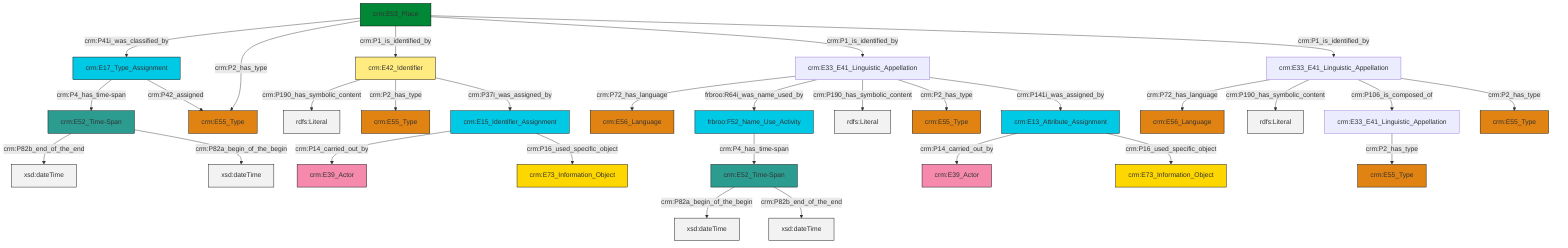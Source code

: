 graph TD
classDef Literal fill:#f2f2f2,stroke:#000000;
classDef CRM_Entity fill:#FFFFFF,stroke:#000000;
classDef Temporal_Entity fill:#00C9E6, stroke:#000000;
classDef Type fill:#E18312, stroke:#000000;
classDef Time-Span fill:#2C9C91, stroke:#000000;
classDef Appellation fill:#FFEB7F, stroke:#000000;
classDef Place fill:#008836, stroke:#000000;
classDef Persistent_Item fill:#B266B2, stroke:#000000;
classDef Conceptual_Object fill:#FFD700, stroke:#000000;
classDef Physical_Thing fill:#D2B48C, stroke:#000000;
classDef Actor fill:#f58aad, stroke:#000000;
classDef PC_Classes fill:#4ce600, stroke:#000000;
classDef Multi fill:#cccccc,stroke:#000000;

0["crm:E53_Place"]:::Place -->|crm:P41i_was_classified_by| 1["crm:E17_Type_Assignment"]:::Temporal_Entity
0["crm:E53_Place"]:::Place -->|crm:P2_has_type| 2["crm:E55_Type"]:::Type
0["crm:E53_Place"]:::Place -->|crm:P1_is_identified_by| 11["crm:E42_Identifier"]:::Appellation
12["crm:E13_Attribute_Assignment"]:::Temporal_Entity -->|crm:P14_carried_out_by| 7["crm:E39_Actor"]:::Actor
0["crm:E53_Place"]:::Place -->|crm:P1_is_identified_by| 17["crm:E33_E41_Linguistic_Appellation"]:::Default
18["crm:E52_Time-Span"]:::Time-Span -->|crm:P82a_begin_of_the_begin| 19[xsd:dateTime]:::Literal
23["crm:E33_E41_Linguistic_Appellation"]:::Default -->|crm:P72_has_language| 24["crm:E56_Language"]:::Type
17["crm:E33_E41_Linguistic_Appellation"]:::Default -->|crm:P72_has_language| 25["crm:E56_Language"]:::Type
17["crm:E33_E41_Linguistic_Appellation"]:::Default -->|frbroo:R64i_was_name_used_by| 27["frbroo:F52_Name_Use_Activity"]:::Temporal_Entity
11["crm:E42_Identifier"]:::Appellation -->|crm:P190_has_symbolic_content| 32[rdfs:Literal]:::Literal
5["crm:E33_E41_Linguistic_Appellation"]:::Default -->|crm:P2_has_type| 9["crm:E55_Type"]:::Type
23["crm:E33_E41_Linguistic_Appellation"]:::Default -->|crm:P190_has_symbolic_content| 35[rdfs:Literal]:::Literal
3["crm:E15_Identifier_Assignment"]:::Temporal_Entity -->|crm:P14_carried_out_by| 20["crm:E39_Actor"]:::Actor
18["crm:E52_Time-Span"]:::Time-Span -->|crm:P82b_end_of_the_end| 36[xsd:dateTime]:::Literal
1["crm:E17_Type_Assignment"]:::Temporal_Entity -->|crm:P4_has_time-span| 37["crm:E52_Time-Span"]:::Time-Span
12["crm:E13_Attribute_Assignment"]:::Temporal_Entity -->|crm:P16_used_specific_object| 42["crm:E73_Information_Object"]:::Conceptual_Object
23["crm:E33_E41_Linguistic_Appellation"]:::Default -->|crm:P106_is_composed_of| 5["crm:E33_E41_Linguistic_Appellation"]:::Default
27["frbroo:F52_Name_Use_Activity"]:::Temporal_Entity -->|crm:P4_has_time-span| 18["crm:E52_Time-Span"]:::Time-Span
3["crm:E15_Identifier_Assignment"]:::Temporal_Entity -->|crm:P16_used_specific_object| 43["crm:E73_Information_Object"]:::Conceptual_Object
17["crm:E33_E41_Linguistic_Appellation"]:::Default -->|crm:P190_has_symbolic_content| 44[rdfs:Literal]:::Literal
1["crm:E17_Type_Assignment"]:::Temporal_Entity -->|crm:P42_assigned| 2["crm:E55_Type"]:::Type
23["crm:E33_E41_Linguistic_Appellation"]:::Default -->|crm:P2_has_type| 15["crm:E55_Type"]:::Type
0["crm:E53_Place"]:::Place -->|crm:P1_is_identified_by| 23["crm:E33_E41_Linguistic_Appellation"]:::Default
11["crm:E42_Identifier"]:::Appellation -->|crm:P2_has_type| 40["crm:E55_Type"]:::Type
17["crm:E33_E41_Linguistic_Appellation"]:::Default -->|crm:P2_has_type| 13["crm:E55_Type"]:::Type
17["crm:E33_E41_Linguistic_Appellation"]:::Default -->|crm:P141i_was_assigned_by| 12["crm:E13_Attribute_Assignment"]:::Temporal_Entity
37["crm:E52_Time-Span"]:::Time-Span -->|crm:P82b_end_of_the_end| 50[xsd:dateTime]:::Literal
11["crm:E42_Identifier"]:::Appellation -->|crm:P37i_was_assigned_by| 3["crm:E15_Identifier_Assignment"]:::Temporal_Entity
37["crm:E52_Time-Span"]:::Time-Span -->|crm:P82a_begin_of_the_begin| 52[xsd:dateTime]:::Literal